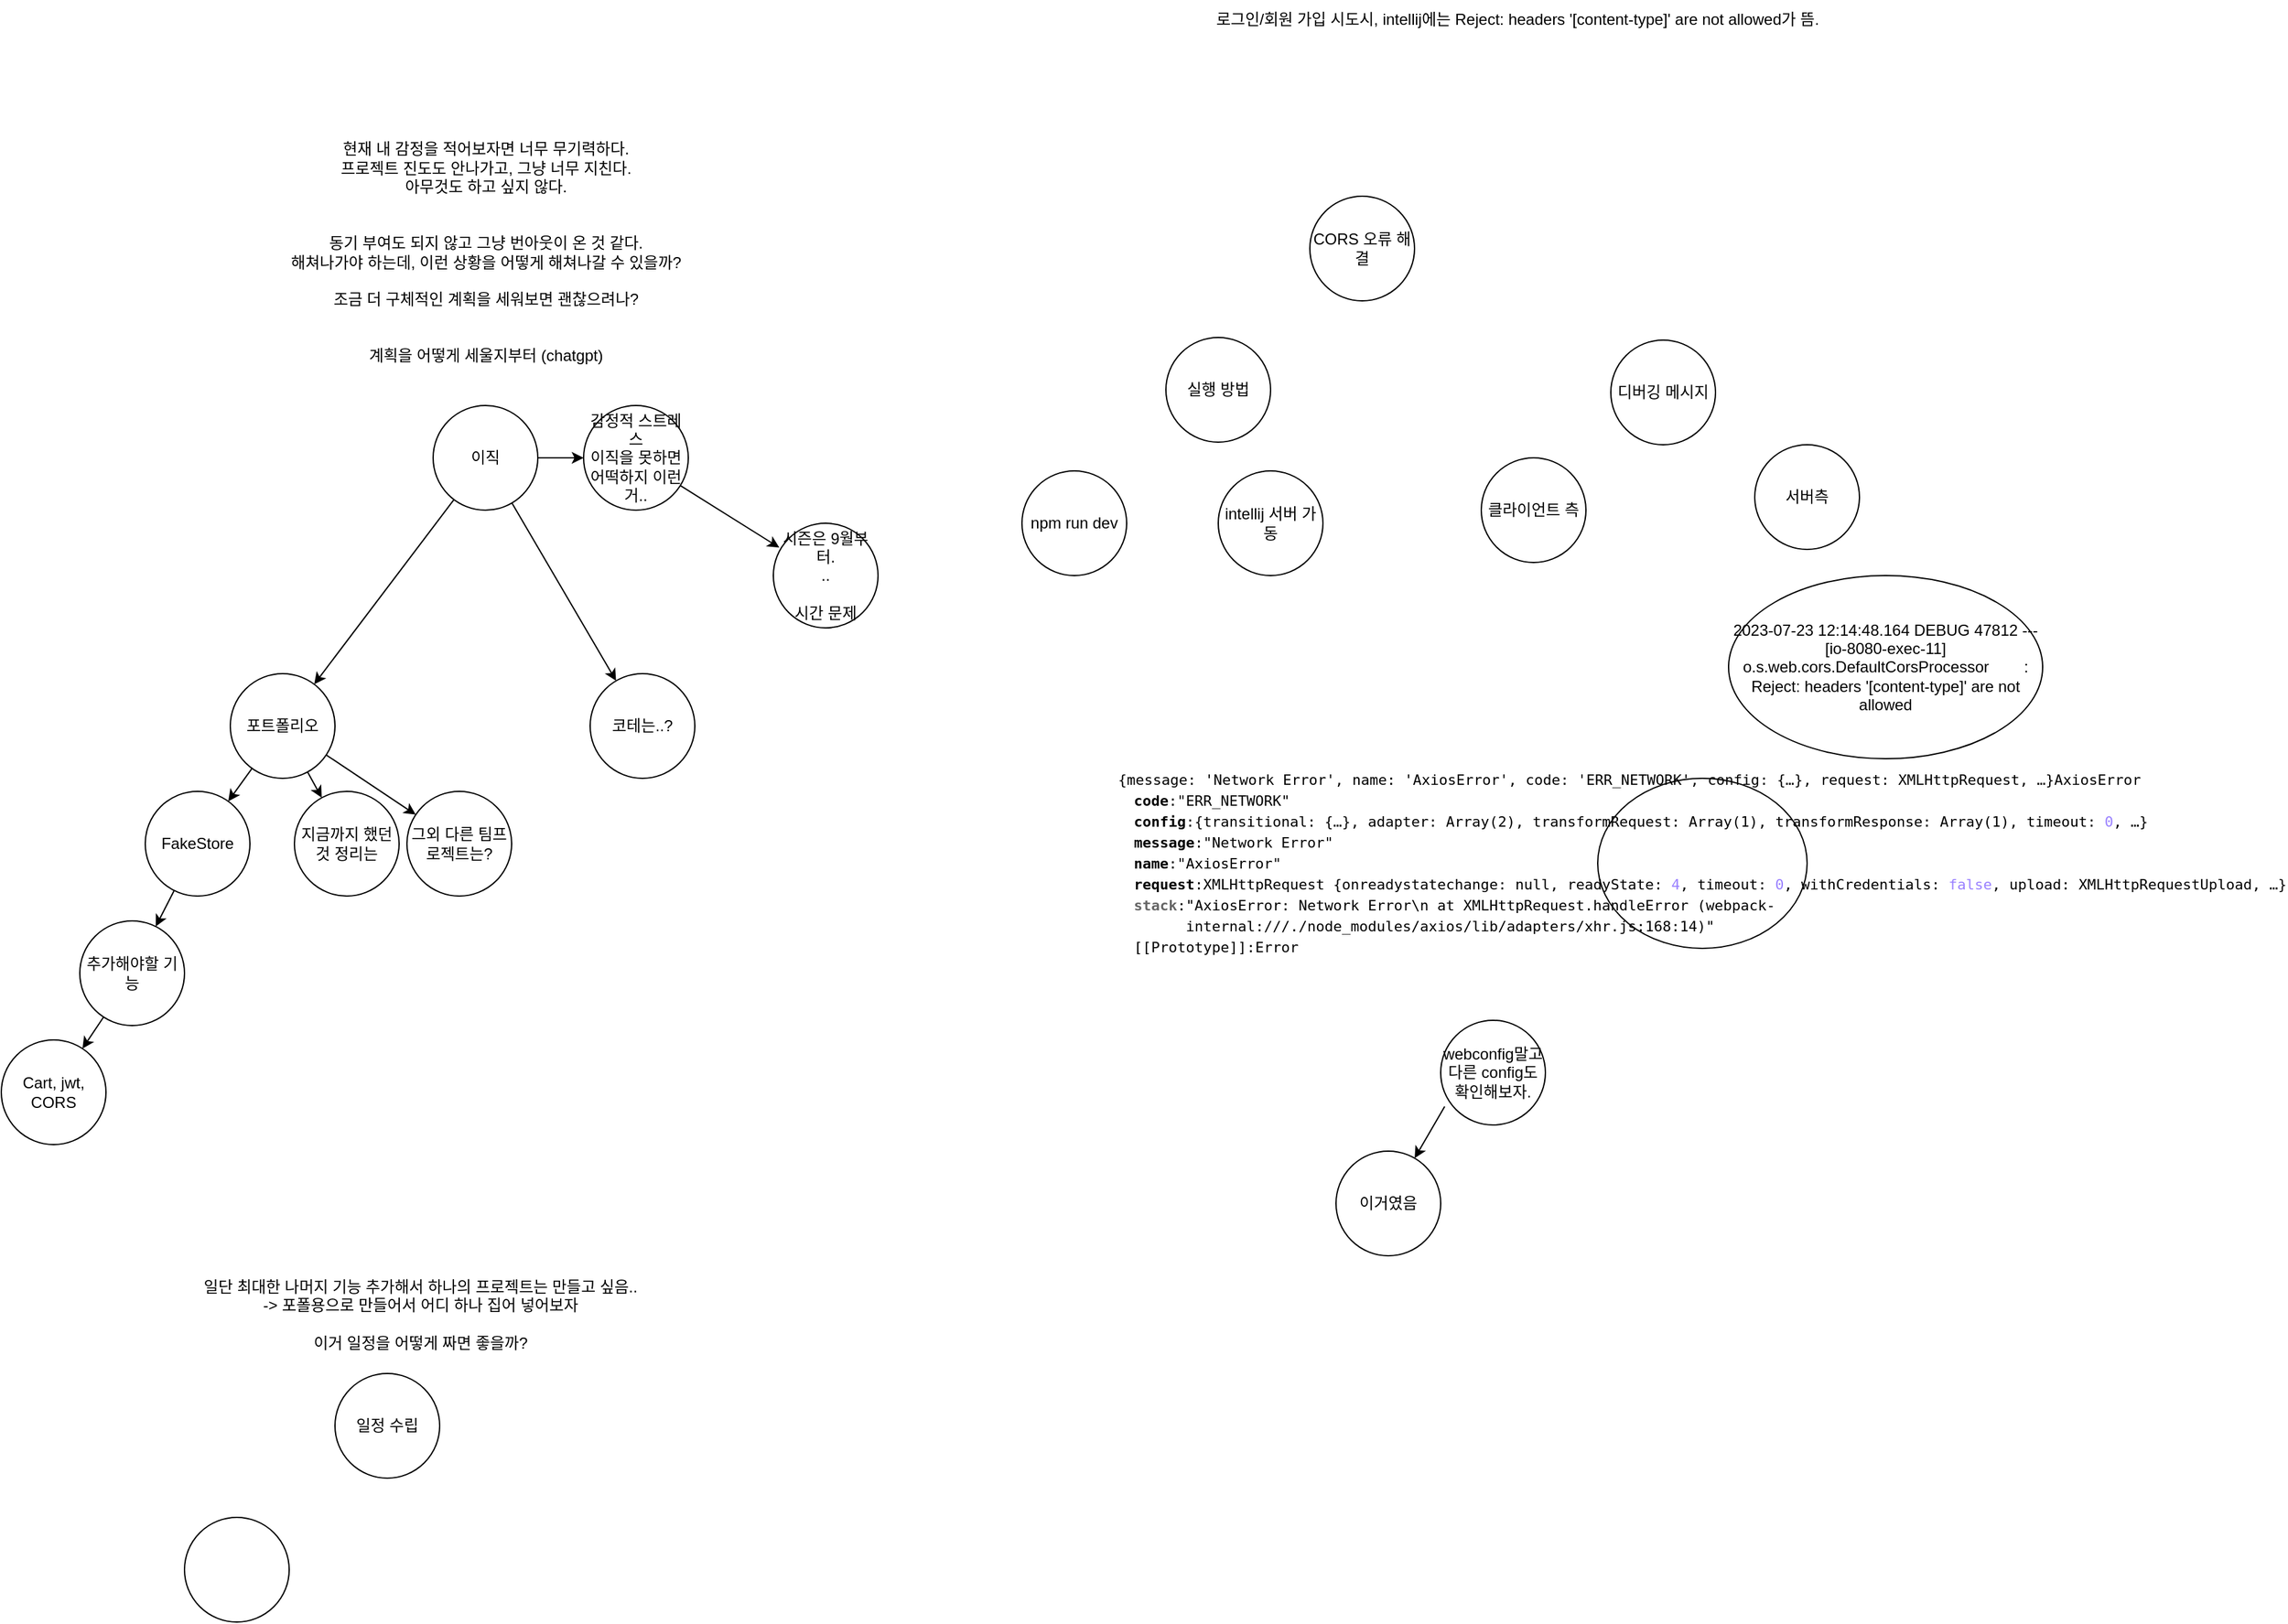 <mxfile version="21.2.9" type="github">
  <diagram name="페이지-1" id="KOJUU7Jg7iE1d3swBxz0">
    <mxGraphModel dx="699" dy="2077" grid="1" gridSize="10" guides="1" tooltips="1" connect="1" arrows="1" fold="1" page="1" pageScale="1" pageWidth="827" pageHeight="1169" math="0" shadow="0">
      <root>
        <mxCell id="0" />
        <mxCell id="1" parent="0" />
        <mxCell id="d41BM-Q_3s56RhrBIzpa-1" value="FakeStore" style="ellipse;whiteSpace=wrap;html=1;aspect=fixed;" vertex="1" parent="1">
          <mxGeometry x="180" y="495" width="80" height="80" as="geometry" />
        </mxCell>
        <mxCell id="d41BM-Q_3s56RhrBIzpa-2" value="현재 내 감정을 적어보자면 너무 무기력하다.&lt;br&gt;프로젝트 진도도 안나가고, 그냥 너무 지친다.&lt;br&gt;아무것도 하고 싶지 않다.&lt;br&gt;&lt;br&gt;&lt;br&gt;동기 부여도 되지 않고 그냥 번아웃이 온 것 같다.&lt;br&gt;해쳐나가야 하는데,&amp;nbsp;이런 상황을 어떻게 해쳐나갈 수 있을까?&lt;br&gt;&lt;br&gt;조금 더 구체적인 계획을 세워보면 괜찮으려나?&lt;br&gt;&lt;br&gt;&lt;br&gt;계획을 어떻게 세울지부터 (chatgpt)" style="text;html=1;align=center;verticalAlign=middle;resizable=0;points=[];autosize=1;strokeColor=none;fillColor=none;" vertex="1" parent="1">
          <mxGeometry x="285" y="-12" width="310" height="190" as="geometry" />
        </mxCell>
        <mxCell id="d41BM-Q_3s56RhrBIzpa-3" value="포트폴리오" style="ellipse;whiteSpace=wrap;html=1;" vertex="1" parent="1">
          <mxGeometry x="245" y="405" width="80" height="80" as="geometry" />
        </mxCell>
        <mxCell id="d41BM-Q_3s56RhrBIzpa-4" value="추가해야할 기능" style="ellipse;whiteSpace=wrap;html=1;" vertex="1" parent="1">
          <mxGeometry x="130" y="594" width="80" height="80" as="geometry" />
        </mxCell>
        <mxCell id="d41BM-Q_3s56RhrBIzpa-5" value="Cart, jwt, CORS" style="ellipse;whiteSpace=wrap;html=1;" vertex="1" parent="1">
          <mxGeometry x="70" y="685" width="80" height="80" as="geometry" />
        </mxCell>
        <mxCell id="d41BM-Q_3s56RhrBIzpa-6" value="시즌은 9월부터.&lt;br&gt;..&lt;br&gt;&lt;br&gt;시간 문제" style="ellipse;whiteSpace=wrap;html=1;" vertex="1" parent="1">
          <mxGeometry x="660" y="290" width="80" height="80" as="geometry" />
        </mxCell>
        <mxCell id="d41BM-Q_3s56RhrBIzpa-7" value="감정적 스트레스&lt;br&gt;이직을 못하면 어떡하지 이런거.." style="ellipse;whiteSpace=wrap;html=1;" vertex="1" parent="1">
          <mxGeometry x="515" y="200" width="80" height="80" as="geometry" />
        </mxCell>
        <mxCell id="d41BM-Q_3s56RhrBIzpa-8" value="그외 다른 팀프로젝트는?" style="ellipse;whiteSpace=wrap;html=1;" vertex="1" parent="1">
          <mxGeometry x="380" y="495" width="80" height="80" as="geometry" />
        </mxCell>
        <mxCell id="d41BM-Q_3s56RhrBIzpa-10" value="지금까지 했던것 정리는" style="ellipse;whiteSpace=wrap;html=1;" vertex="1" parent="1">
          <mxGeometry x="294" y="495" width="80" height="80" as="geometry" />
        </mxCell>
        <mxCell id="d41BM-Q_3s56RhrBIzpa-11" value="코테는..?" style="ellipse;whiteSpace=wrap;html=1;" vertex="1" parent="1">
          <mxGeometry x="520" y="405" width="80" height="80" as="geometry" />
        </mxCell>
        <mxCell id="d41BM-Q_3s56RhrBIzpa-14" value="" style="endArrow=classic;html=1;rounded=0;" edge="1" parent="1" source="d41BM-Q_3s56RhrBIzpa-3" target="d41BM-Q_3s56RhrBIzpa-1">
          <mxGeometry width="50" height="50" relative="1" as="geometry">
            <mxPoint x="195" y="455" as="sourcePoint" />
            <mxPoint x="245" y="405" as="targetPoint" />
          </mxGeometry>
        </mxCell>
        <mxCell id="d41BM-Q_3s56RhrBIzpa-15" value="" style="endArrow=classic;html=1;rounded=0;" edge="1" parent="1" source="d41BM-Q_3s56RhrBIzpa-3" target="d41BM-Q_3s56RhrBIzpa-10">
          <mxGeometry width="50" height="50" relative="1" as="geometry">
            <mxPoint x="284" y="485" as="sourcePoint" />
            <mxPoint x="257" y="515" as="targetPoint" />
          </mxGeometry>
        </mxCell>
        <mxCell id="d41BM-Q_3s56RhrBIzpa-16" value="" style="endArrow=classic;html=1;rounded=0;" edge="1" parent="1" source="d41BM-Q_3s56RhrBIzpa-3" target="d41BM-Q_3s56RhrBIzpa-8">
          <mxGeometry width="50" height="50" relative="1" as="geometry">
            <mxPoint x="294" y="495" as="sourcePoint" />
            <mxPoint x="267" y="525" as="targetPoint" />
          </mxGeometry>
        </mxCell>
        <mxCell id="d41BM-Q_3s56RhrBIzpa-17" value="" style="endArrow=classic;html=1;rounded=0;" edge="1" parent="1" source="d41BM-Q_3s56RhrBIzpa-1" target="d41BM-Q_3s56RhrBIzpa-4">
          <mxGeometry width="50" height="50" relative="1" as="geometry">
            <mxPoint x="280" y="575" as="sourcePoint" />
            <mxPoint x="330" y="525" as="targetPoint" />
          </mxGeometry>
        </mxCell>
        <mxCell id="d41BM-Q_3s56RhrBIzpa-18" value="" style="endArrow=classic;html=1;rounded=0;" edge="1" parent="1" source="d41BM-Q_3s56RhrBIzpa-4" target="d41BM-Q_3s56RhrBIzpa-5">
          <mxGeometry width="50" height="50" relative="1" as="geometry">
            <mxPoint x="194" y="665" as="sourcePoint" />
            <mxPoint x="180" y="692" as="targetPoint" />
          </mxGeometry>
        </mxCell>
        <mxCell id="d41BM-Q_3s56RhrBIzpa-19" value="이직" style="ellipse;whiteSpace=wrap;html=1;" vertex="1" parent="1">
          <mxGeometry x="400" y="200" width="80" height="80" as="geometry" />
        </mxCell>
        <mxCell id="d41BM-Q_3s56RhrBIzpa-22" value="" style="endArrow=classic;html=1;rounded=0;" edge="1" parent="1" source="d41BM-Q_3s56RhrBIzpa-19" target="d41BM-Q_3s56RhrBIzpa-3">
          <mxGeometry width="50" height="50" relative="1" as="geometry">
            <mxPoint x="800" y="490" as="sourcePoint" />
            <mxPoint x="850" y="440" as="targetPoint" />
          </mxGeometry>
        </mxCell>
        <mxCell id="d41BM-Q_3s56RhrBIzpa-23" value="" style="endArrow=classic;html=1;rounded=0;" edge="1" parent="1" source="d41BM-Q_3s56RhrBIzpa-19" target="d41BM-Q_3s56RhrBIzpa-11">
          <mxGeometry width="50" height="50" relative="1" as="geometry">
            <mxPoint x="426" y="282" as="sourcePoint" />
            <mxPoint x="319" y="423" as="targetPoint" />
          </mxGeometry>
        </mxCell>
        <mxCell id="d41BM-Q_3s56RhrBIzpa-24" value="" style="endArrow=classic;html=1;rounded=0;" edge="1" parent="1" source="d41BM-Q_3s56RhrBIzpa-19" target="d41BM-Q_3s56RhrBIzpa-7">
          <mxGeometry width="50" height="50" relative="1" as="geometry">
            <mxPoint x="800" y="490" as="sourcePoint" />
            <mxPoint x="850" y="440" as="targetPoint" />
          </mxGeometry>
        </mxCell>
        <mxCell id="d41BM-Q_3s56RhrBIzpa-25" value="" style="endArrow=classic;html=1;rounded=0;entryX=0.057;entryY=0.233;entryDx=0;entryDy=0;entryPerimeter=0;" edge="1" parent="1" source="d41BM-Q_3s56RhrBIzpa-7" target="d41BM-Q_3s56RhrBIzpa-6">
          <mxGeometry width="50" height="50" relative="1" as="geometry">
            <mxPoint x="800" y="490" as="sourcePoint" />
            <mxPoint x="850" y="440" as="targetPoint" />
          </mxGeometry>
        </mxCell>
        <mxCell id="d41BM-Q_3s56RhrBIzpa-27" value="CORS 오류 해결" style="ellipse;whiteSpace=wrap;html=1;" vertex="1" parent="1">
          <mxGeometry x="1070" y="40" width="80" height="80" as="geometry" />
        </mxCell>
        <mxCell id="d41BM-Q_3s56RhrBIzpa-28" value="실행 방법&lt;br&gt;" style="ellipse;whiteSpace=wrap;html=1;" vertex="1" parent="1">
          <mxGeometry x="960" y="148" width="80" height="80" as="geometry" />
        </mxCell>
        <mxCell id="d41BM-Q_3s56RhrBIzpa-30" value="npm run dev" style="ellipse;whiteSpace=wrap;html=1;" vertex="1" parent="1">
          <mxGeometry x="850" y="250" width="80" height="80" as="geometry" />
        </mxCell>
        <mxCell id="d41BM-Q_3s56RhrBIzpa-31" value="intellij 서버 가동" style="ellipse;whiteSpace=wrap;html=1;" vertex="1" parent="1">
          <mxGeometry x="1000" y="250" width="80" height="80" as="geometry" />
        </mxCell>
        <mxCell id="d41BM-Q_3s56RhrBIzpa-32" value="일단 최대한 나머지 기능 추가해서 하나의 프로젝트는 만들고 싶음..&lt;br&gt;-&amp;gt; 포폴용으로 만들어서 어디 하나 집어 넣어보자&lt;br&gt;&lt;br&gt;이거 일정을 어떻게 짜면 좋을까?" style="text;html=1;align=center;verticalAlign=middle;resizable=0;points=[];autosize=1;strokeColor=none;fillColor=none;" vertex="1" parent="1">
          <mxGeometry x="220" y="860" width="340" height="70" as="geometry" />
        </mxCell>
        <mxCell id="d41BM-Q_3s56RhrBIzpa-33" value="일정 수립" style="ellipse;whiteSpace=wrap;html=1;" vertex="1" parent="1">
          <mxGeometry x="325" y="940" width="80" height="80" as="geometry" />
        </mxCell>
        <mxCell id="d41BM-Q_3s56RhrBIzpa-34" value="" style="ellipse;whiteSpace=wrap;html=1;" vertex="1" parent="1">
          <mxGeometry x="210" y="1050" width="80" height="80" as="geometry" />
        </mxCell>
        <mxCell id="d41BM-Q_3s56RhrBIzpa-35" value="디버깅 메시지" style="ellipse;whiteSpace=wrap;html=1;" vertex="1" parent="1">
          <mxGeometry x="1300" y="150" width="80" height="80" as="geometry" />
        </mxCell>
        <mxCell id="d41BM-Q_3s56RhrBIzpa-36" value="로그인/회원 가입 시도시, intellij에는&amp;nbsp;Reject: headers &#39;[content-type]&#39; are not allowed가 뜸.&amp;nbsp;" style="text;html=1;align=center;verticalAlign=middle;resizable=0;points=[];autosize=1;strokeColor=none;fillColor=none;" vertex="1" parent="1">
          <mxGeometry x="990" y="-110" width="480" height="30" as="geometry" />
        </mxCell>
        <mxCell id="d41BM-Q_3s56RhrBIzpa-38" value="2023-07-23 12:14:48.164 DEBUG 47812 --- [io-8080-exec-11] o.s.web.cors.DefaultCorsProcessor&amp;nbsp; &amp;nbsp; &amp;nbsp; &amp;nbsp; : Reject: headers &#39;[content-type]&#39; are not allowed" style="ellipse;whiteSpace=wrap;html=1;" vertex="1" parent="1">
          <mxGeometry x="1390" y="330" width="240" height="140" as="geometry" />
        </mxCell>
        <mxCell id="d41BM-Q_3s56RhrBIzpa-39" value="서버측" style="ellipse;whiteSpace=wrap;html=1;" vertex="1" parent="1">
          <mxGeometry x="1410" y="230" width="80" height="80" as="geometry" />
        </mxCell>
        <mxCell id="d41BM-Q_3s56RhrBIzpa-40" value="클라이언트 측" style="ellipse;whiteSpace=wrap;html=1;" vertex="1" parent="1">
          <mxGeometry x="1201" y="240" width="80" height="80" as="geometry" />
        </mxCell>
        <mxCell id="d41BM-Q_3s56RhrBIzpa-44" value="&lt;ol style=&quot;box-sizing: border-box; min-width: 0px; min-height: 0px; font-family: menlo, monospace; font-size: 11px; padding: 0px; margin: 0px; z-index: 0; position: relative; color: var(--color-text-primary); display: flex; flex-direction: column; list-style-type: none; text-align: start;&quot; tabindex=&quot;-1&quot; role=&quot;tree&quot; class=&quot;tree-outline hide-selection-when-blurred source-code object-properties-section&quot;&gt;&lt;li style=&quot;box-sizing: border-box; min-width: 0px; min-height: 16px; display: flex; flex-direction: row; text-overflow: ellipsis; position: relative; align-items: center; user-select: text;&quot; aria-expanded=&quot;true&quot; class=&quot;parent object-properties-section-root-element expanded&quot; role=&quot;treeitem&quot; title=&quot;&quot;&gt;&lt;span style=&quot;box-sizing: border-box; min-width: 0px; min-height: 0px;&quot; class=&quot;object-properties-preview&quot;&gt;{&lt;span style=&quot;box-sizing: border-box; min-width: 0px; min-height: 0px; color: var(--color-text-secondary); flex-shrink: 0;&quot; class=&quot;name&quot;&gt;message&lt;/span&gt;: &lt;span style=&quot;box-sizing: border-box; min-width: 0px; min-height: 0px; unicode-bidi: -webkit-isolate; color: var(--color-syntax-1); word-break: break-all;&quot; class=&quot;object-value-string&quot;&gt;&#39;Network Error&#39;&lt;/span&gt;, &lt;span style=&quot;box-sizing: border-box; min-width: 0px; min-height: 0px; color: var(--color-text-secondary); flex-shrink: 0;&quot; class=&quot;name&quot;&gt;name&lt;/span&gt;: &lt;span style=&quot;box-sizing: border-box; min-width: 0px; min-height: 0px; unicode-bidi: -webkit-isolate; color: var(--color-syntax-1); word-break: break-all;&quot; class=&quot;object-value-string&quot;&gt;&#39;AxiosError&#39;&lt;/span&gt;, &lt;span style=&quot;box-sizing: border-box; min-width: 0px; min-height: 0px; color: var(--color-text-secondary); flex-shrink: 0;&quot; class=&quot;name&quot;&gt;code&lt;/span&gt;: &lt;span style=&quot;box-sizing: border-box; min-width: 0px; min-height: 0px; unicode-bidi: -webkit-isolate; color: var(--color-syntax-1); word-break: break-all;&quot; class=&quot;object-value-string&quot;&gt;&#39;ERR_NETWORK&#39;&lt;/span&gt;, &lt;span style=&quot;box-sizing: border-box; min-width: 0px; min-height: 0px; color: var(--color-text-secondary); flex-shrink: 0;&quot; class=&quot;name&quot;&gt;config&lt;/span&gt;: &lt;span style=&quot;box-sizing: border-box; min-width: 0px; min-height: 0px;&quot; title=&quot;Object&quot; class=&quot;object-value-object&quot;&gt;{…}&lt;/span&gt;, &lt;span style=&quot;box-sizing: border-box; min-width: 0px; min-height: 0px; color: var(--color-text-secondary); flex-shrink: 0;&quot; class=&quot;name&quot;&gt;request&lt;/span&gt;: &lt;span style=&quot;box-sizing: border-box; min-width: 0px; min-height: 0px;&quot; title=&quot;XMLHttpRequest&quot; class=&quot;object-value-object&quot;&gt;XMLHttpRequest&lt;/span&gt;&lt;span style=&quot;box-sizing: border-box; min-width: 0px; min-height: 0px;&quot;&gt;,&amp;nbsp;…&lt;/span&gt;}&lt;/span&gt;&lt;span style=&quot;box-sizing: border-box; min-width: 0px; min-height: 0px;&quot; class=&quot;object-description&quot;&gt;AxiosError&amp;nbsp;&lt;/span&gt;&lt;span style=&quot;box-sizing: border-box; min-width: 0px; min-height: 0px; overflow-wrap: break-word; font-style: italic; word-break: break-all;&quot; tabindex=&quot;-1&quot; class=&quot;console-object console-object-preview&quot;&gt;&lt;/span&gt;&lt;/li&gt;&lt;ol style=&quot;box-sizing: border-box; min-width: 0px; min-height: 0px; list-style-type: none; padding-left: 12px;&quot; role=&quot;group&quot; class=&quot;children expanded&quot;&gt;&lt;li style=&quot;box-sizing: border-box; min-width: 0px; min-height: 16px; text-overflow: ellipsis; position: relative; display: flex; align-items: center; user-select: text;&quot; data-object-property-name-for-test=&quot;code&quot; role=&quot;treeitem&quot;&gt;&lt;span style=&quot;box-sizing: border-box; min-width: 0px; min-height: 0px; overflow: hidden; line-height: 16px; display: flex;&quot; class=&quot;name-and-value&quot;&gt;&lt;span style=&quot;box-sizing: border-box; min-width: 0px; min-height: 0px; color: var(--color-syntax-2); flex-shrink: 0; font-weight: bold;&quot; title=&quot;code&quot; class=&quot;name own-property&quot;&gt;code&lt;/span&gt;&lt;span style=&quot;box-sizing: border-box; min-width: 0px; min-height: 0px; flex-shrink: 0;&quot; class=&quot;separator&quot;&gt;: &lt;/span&gt;&lt;span style=&quot;box-sizing: border-box; min-width: 0px; min-height: 0px; unicode-bidi: -webkit-isolate; color: var(--color-syntax-1);&quot; title=&quot;ERR_NETWORK&quot; class=&quot;object-value-string value&quot;&gt;&quot;ERR_NETWORK&quot;&lt;/span&gt;&lt;/span&gt;&lt;/li&gt;&lt;li style=&quot;box-sizing: border-box; min-width: 0px; min-height: 16px; text-overflow: ellipsis; position: relative; display: flex; align-items: center; user-select: text;&quot; aria-expanded=&quot;false&quot; class=&quot;parent&quot; data-object-property-name-for-test=&quot;config&quot; role=&quot;treeitem&quot;&gt;&lt;span style=&quot;box-sizing: border-box; min-width: 0px; min-height: 0px; overflow: hidden; line-height: 16px; display: flex;&quot; class=&quot;name-and-value&quot;&gt;&lt;span style=&quot;box-sizing: border-box; min-width: 0px; min-height: 0px; color: var(--color-syntax-2); flex-shrink: 0; font-weight: bold;&quot; title=&quot;config&quot; class=&quot;name own-property&quot;&gt;config&lt;/span&gt;&lt;span style=&quot;box-sizing: border-box; min-width: 0px; min-height: 0px; flex-shrink: 0;&quot; class=&quot;separator&quot;&gt;: &lt;/span&gt;&lt;span style=&quot;box-sizing: border-box; min-width: 0px; min-height: 0px;&quot; title=&quot;Object&quot; class=&quot;object-value-object value&quot;&gt;&lt;span style=&quot;box-sizing: border-box; min-width: 0px; min-height: 0px;&quot; class=&quot;object-properties-preview&quot;&gt;{&lt;span style=&quot;box-sizing: border-box; min-width: 0px; min-height: 0px; color: var(--color-text-secondary); flex-shrink: 0;&quot; class=&quot;name&quot;&gt;transitional&lt;/span&gt;:&amp;nbsp;&lt;span style=&quot;box-sizing: border-box; min-width: 0px; min-height: 0px;&quot; title=&quot;Object&quot; class=&quot;object-value-object&quot;&gt;{…}&lt;/span&gt;,&amp;nbsp;&lt;span style=&quot;box-sizing: border-box; min-width: 0px; min-height: 0px; color: var(--color-text-secondary); flex-shrink: 0;&quot; class=&quot;name&quot;&gt;adapter&lt;/span&gt;:&amp;nbsp;&lt;span style=&quot;box-sizing: border-box; min-width: 0px; min-height: 0px;&quot; class=&quot;object-value-array&quot;&gt;Array(2)&lt;/span&gt;,&amp;nbsp;&lt;span style=&quot;box-sizing: border-box; min-width: 0px; min-height: 0px; color: var(--color-text-secondary); flex-shrink: 0;&quot; class=&quot;name&quot;&gt;transformRequest&lt;/span&gt;:&amp;nbsp;&lt;span style=&quot;box-sizing: border-box; min-width: 0px; min-height: 0px;&quot; class=&quot;object-value-array&quot;&gt;Array(1)&lt;/span&gt;,&amp;nbsp;&lt;span style=&quot;box-sizing: border-box; min-width: 0px; min-height: 0px; color: var(--color-text-secondary); flex-shrink: 0;&quot; class=&quot;name&quot;&gt;transformResponse&lt;/span&gt;:&amp;nbsp;&lt;span style=&quot;box-sizing: border-box; min-width: 0px; min-height: 0px;&quot; class=&quot;object-value-array&quot;&gt;Array(1)&lt;/span&gt;,&amp;nbsp;&lt;span style=&quot;box-sizing: border-box; min-width: 0px; min-height: 0px; color: var(--color-text-secondary); flex-shrink: 0;&quot; class=&quot;name&quot;&gt;timeout&lt;/span&gt;:&amp;nbsp;&lt;span style=&quot;box-sizing: border-box; min-width: 0px; min-height: 0px; color: var(--override-primitive-dark-mode-color); --override-primitive-dark-mode-color: hsl(252deg 100% 75%);&quot; class=&quot;object-value-number&quot;&gt;0&lt;/span&gt;&lt;span style=&quot;box-sizing: border-box; min-width: 0px; min-height: 0px;&quot;&gt;,&amp;nbsp;…&lt;/span&gt;}&lt;/span&gt;&lt;/span&gt;&lt;/span&gt;&lt;/li&gt;&lt;li style=&quot;box-sizing: border-box; min-width: 0px; min-height: 16px; text-overflow: ellipsis; position: relative; display: flex; align-items: center; user-select: text;&quot; data-object-property-name-for-test=&quot;message&quot; role=&quot;treeitem&quot;&gt;&lt;span style=&quot;box-sizing: border-box; min-width: 0px; min-height: 0px; overflow: hidden; line-height: 16px; display: flex;&quot; class=&quot;name-and-value&quot;&gt;&lt;span style=&quot;box-sizing: border-box; min-width: 0px; min-height: 0px; color: var(--color-syntax-2); flex-shrink: 0; font-weight: bold;&quot; title=&quot;message&quot; class=&quot;name own-property&quot;&gt;message&lt;/span&gt;&lt;span style=&quot;box-sizing: border-box; min-width: 0px; min-height: 0px; flex-shrink: 0;&quot; class=&quot;separator&quot;&gt;: &lt;/span&gt;&lt;span style=&quot;box-sizing: border-box; min-width: 0px; min-height: 0px; unicode-bidi: -webkit-isolate; color: var(--color-syntax-1);&quot; title=&quot;Network Error&quot; class=&quot;object-value-string value&quot;&gt;&quot;Network Error&quot;&lt;/span&gt;&lt;/span&gt;&lt;/li&gt;&lt;li style=&quot;box-sizing: border-box; min-width: 0px; min-height: 16px; text-overflow: ellipsis; position: relative; display: flex; align-items: center; user-select: text;&quot; data-object-property-name-for-test=&quot;name&quot; role=&quot;treeitem&quot;&gt;&lt;span style=&quot;box-sizing: border-box; min-width: 0px; min-height: 0px; overflow: hidden; line-height: 16px; display: flex;&quot; class=&quot;name-and-value&quot;&gt;&lt;span style=&quot;box-sizing: border-box; min-width: 0px; min-height: 0px; color: var(--color-syntax-2); flex-shrink: 0; font-weight: bold;&quot; title=&quot;name&quot; class=&quot;name own-property&quot;&gt;name&lt;/span&gt;&lt;span style=&quot;box-sizing: border-box; min-width: 0px; min-height: 0px; flex-shrink: 0;&quot; class=&quot;separator&quot;&gt;: &lt;/span&gt;&lt;span style=&quot;box-sizing: border-box; min-width: 0px; min-height: 0px; unicode-bidi: -webkit-isolate; color: var(--color-syntax-1);&quot; title=&quot;AxiosError&quot; class=&quot;object-value-string value&quot;&gt;&quot;AxiosError&quot;&lt;/span&gt;&lt;/span&gt;&lt;/li&gt;&lt;li style=&quot;box-sizing: border-box; min-width: 0px; min-height: 16px; text-overflow: ellipsis; position: relative; display: flex; align-items: center; user-select: text;&quot; aria-expanded=&quot;false&quot; class=&quot;parent&quot; data-object-property-name-for-test=&quot;request&quot; role=&quot;treeitem&quot;&gt;&lt;span style=&quot;box-sizing: border-box; min-width: 0px; min-height: 0px; overflow: hidden; line-height: 16px; display: flex;&quot; class=&quot;name-and-value&quot;&gt;&lt;span style=&quot;box-sizing: border-box; min-width: 0px; min-height: 0px; color: var(--color-syntax-2); flex-shrink: 0; font-weight: bold;&quot; title=&quot;request&quot; class=&quot;name own-property&quot;&gt;request&lt;/span&gt;&lt;span style=&quot;box-sizing: border-box; min-width: 0px; min-height: 0px; flex-shrink: 0;&quot; class=&quot;separator&quot;&gt;: &lt;/span&gt;&lt;span style=&quot;box-sizing: border-box; min-width: 0px; min-height: 0px;&quot; title=&quot;XMLHttpRequest&quot; class=&quot;object-value-object value&quot;&gt;&lt;span style=&quot;box-sizing: border-box; min-width: 0px; min-height: 0px; color: var(--color-text-secondary);&quot; class=&quot;object-description&quot;&gt;XMLHttpRequest&amp;nbsp;&lt;/span&gt;&lt;span style=&quot;box-sizing: border-box; min-width: 0px; min-height: 0px;&quot; class=&quot;object-properties-preview&quot;&gt;{&lt;span style=&quot;box-sizing: border-box; min-width: 0px; min-height: 0px; color: var(--color-text-secondary); flex-shrink: 0;&quot; class=&quot;name&quot;&gt;onreadystatechange&lt;/span&gt;:&amp;nbsp;&lt;span style=&quot;box-sizing: border-box; min-width: 0px; min-height: 0px; color: var(--color-text-disabled);&quot; class=&quot;object-value-null&quot;&gt;null&lt;/span&gt;,&amp;nbsp;&lt;span style=&quot;box-sizing: border-box; min-width: 0px; min-height: 0px; color: var(--color-text-secondary); flex-shrink: 0;&quot; class=&quot;name&quot;&gt;readyState&lt;/span&gt;:&amp;nbsp;&lt;span style=&quot;box-sizing: border-box; min-width: 0px; min-height: 0px; color: var(--override-primitive-dark-mode-color); --override-primitive-dark-mode-color: hsl(252deg 100% 75%);&quot; class=&quot;object-value-number&quot;&gt;4&lt;/span&gt;,&amp;nbsp;&lt;span style=&quot;box-sizing: border-box; min-width: 0px; min-height: 0px; color: var(--color-text-secondary); flex-shrink: 0;&quot; class=&quot;name&quot;&gt;timeout&lt;/span&gt;:&amp;nbsp;&lt;span style=&quot;box-sizing: border-box; min-width: 0px; min-height: 0px; color: var(--override-primitive-dark-mode-color); --override-primitive-dark-mode-color: hsl(252deg 100% 75%);&quot; class=&quot;object-value-number&quot;&gt;0&lt;/span&gt;,&amp;nbsp;&lt;span style=&quot;box-sizing: border-box; min-width: 0px; min-height: 0px; color: var(--color-text-secondary); flex-shrink: 0;&quot; class=&quot;name&quot;&gt;withCredentials&lt;/span&gt;:&amp;nbsp;&lt;span style=&quot;box-sizing: border-box; min-width: 0px; min-height: 0px; color: var(--override-primitive-dark-mode-color); --override-primitive-dark-mode-color: hsl(252deg 100% 75%);&quot; class=&quot;object-value-boolean&quot;&gt;false&lt;/span&gt;,&amp;nbsp;&lt;span style=&quot;box-sizing: border-box; min-width: 0px; min-height: 0px; color: var(--color-text-secondary); flex-shrink: 0;&quot; class=&quot;name&quot;&gt;upload&lt;/span&gt;:&amp;nbsp;&lt;span style=&quot;box-sizing: border-box; min-width: 0px; min-height: 0px;&quot; title=&quot;XMLHttpRequestUpload&quot; class=&quot;object-value-object&quot;&gt;XMLHttpRequestUpload&lt;/span&gt;&lt;span style=&quot;box-sizing: border-box; min-width: 0px; min-height: 0px;&quot;&gt;,&amp;nbsp;…&lt;/span&gt;}&lt;/span&gt;&lt;/span&gt;&lt;/span&gt;&lt;/li&gt;&lt;li style=&quot;box-sizing: border-box; min-width: 0px; min-height: 16px; text-overflow: ellipsis; position: relative; display: flex; align-items: center; user-select: text;&quot; data-object-property-name-for-test=&quot;stack&quot; role=&quot;treeitem&quot;&gt;&lt;span style=&quot;box-sizing: border-box; min-width: 0px; min-height: 0px; overflow: hidden; line-height: 16px; display: flex;&quot; class=&quot;name-and-value&quot;&gt;&lt;span style=&quot;box-sizing: border-box; min-width: 0px; min-height: 0px; color: var(--color-syntax-2); flex-shrink: 0; opacity: 0.6; font-weight: bold;&quot; title=&quot;stack&quot; class=&quot;name object-properties-section-dimmed own-property&quot;&gt;stack&lt;/span&gt;&lt;span style=&quot;box-sizing: border-box; min-width: 0px; min-height: 0px; flex-shrink: 0;&quot; class=&quot;separator&quot;&gt;: &lt;/span&gt;&lt;span style=&quot;box-sizing: border-box; min-width: 0px; min-height: 0px; unicode-bidi: -webkit-isolate; color: var(--color-syntax-1);&quot; title=&quot;AxiosError: Network Error&lt;br/&gt;    at XMLHttpRequest.handleError (webpack-internal:///./node_modules/axios/lib/adapters/xhr.js:168:14)&quot; class=&quot;object-value-string value&quot;&gt;&quot;AxiosError: Network Error\n    at XMLHttpRequest.handleError (webpack-internal:///./node_modules/axios/lib/adapters/xhr.js:168:14)&quot;&lt;/span&gt;&lt;/span&gt;&lt;/li&gt;&lt;li style=&quot;box-sizing: border-box; min-width: 0px; min-height: 16px; outline-width: 0px; text-overflow: ellipsis; position: relative; display: flex; align-items: center; user-select: text;&quot; aria-selected=&quot;true&quot; tabindex=&quot;-1&quot; aria-expanded=&quot;false&quot; class=&quot;parent selected&quot; data-object-property-name-for-test=&quot;[[Prototype]]&quot; role=&quot;treeitem&quot;&gt;&lt;span style=&quot;box-sizing: border-box; min-width: 0px; min-height: 0px; overflow: hidden; line-height: 16px; display: flex;&quot; class=&quot;name-and-value&quot;&gt;&lt;span style=&quot;box-sizing: border-box; min-width: 0px; min-height: 0px; color: var(--color-text-secondary); flex-shrink: 0;&quot; title=&quot;[[Prototype]]&quot; class=&quot;name synthetic-property&quot;&gt;[[Prototype]]&lt;/span&gt;&lt;span style=&quot;box-sizing: border-box; min-width: 0px; min-height: 0px; flex-shrink: 0;&quot; class=&quot;separator&quot;&gt;: &lt;/span&gt;&lt;span style=&quot;box-sizing: border-box; min-width: 0px; min-height: 0px;&quot; title=&quot;Error&quot; class=&quot;object-value-object value&quot;&gt;Error&lt;/span&gt;&lt;/span&gt;&lt;/li&gt;&lt;/ol&gt;&lt;/ol&gt;" style="ellipse;whiteSpace=wrap;html=1;" vertex="1" parent="1">
          <mxGeometry x="1290" y="485" width="160" height="130" as="geometry" />
        </mxCell>
        <mxCell id="d41BM-Q_3s56RhrBIzpa-45" value="webconfig말고 다른 config도 확인해보자." style="ellipse;whiteSpace=wrap;html=1;" vertex="1" parent="1">
          <mxGeometry x="1170" y="670" width="80" height="80" as="geometry" />
        </mxCell>
        <mxCell id="d41BM-Q_3s56RhrBIzpa-46" value="이거였음" style="ellipse;whiteSpace=wrap;html=1;" vertex="1" parent="1">
          <mxGeometry x="1090" y="770" width="80" height="80" as="geometry" />
        </mxCell>
        <mxCell id="d41BM-Q_3s56RhrBIzpa-47" value="" style="endArrow=classic;html=1;rounded=0;exitX=0.038;exitY=0.823;exitDx=0;exitDy=0;exitPerimeter=0;" edge="1" parent="1" source="d41BM-Q_3s56RhrBIzpa-45" target="d41BM-Q_3s56RhrBIzpa-46">
          <mxGeometry width="50" height="50" relative="1" as="geometry">
            <mxPoint x="1210" y="610" as="sourcePoint" />
            <mxPoint x="1260" y="560" as="targetPoint" />
          </mxGeometry>
        </mxCell>
      </root>
    </mxGraphModel>
  </diagram>
</mxfile>
